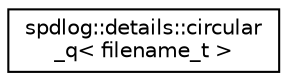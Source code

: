 digraph "Иерархия классов. Графический вид."
{
  edge [fontname="Helvetica",fontsize="10",labelfontname="Helvetica",labelfontsize="10"];
  node [fontname="Helvetica",fontsize="10",shape=record];
  rankdir="LR";
  Node0 [label="spdlog::details::circular\l_q\< filename_t \>",height=0.2,width=0.4,color="black", fillcolor="white", style="filled",URL="$classspdlog_1_1details_1_1circular__q.html"];
}
